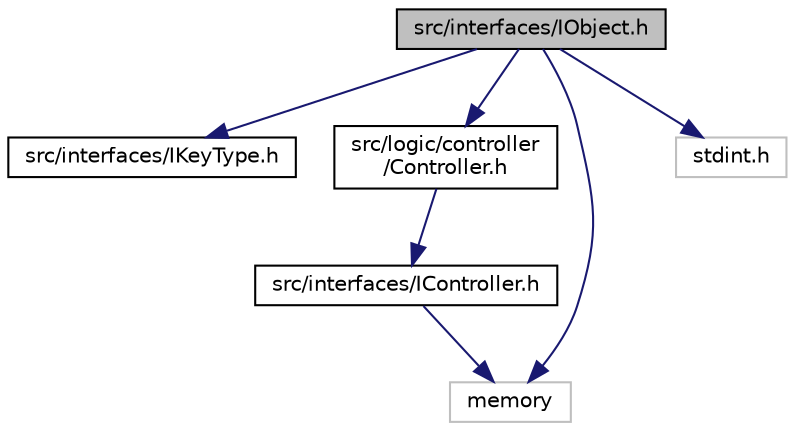 digraph "src/interfaces/IObject.h"
{
  edge [fontname="Helvetica",fontsize="10",labelfontname="Helvetica",labelfontsize="10"];
  node [fontname="Helvetica",fontsize="10",shape=record];
  Node1 [label="src/interfaces/IObject.h",height=0.2,width=0.4,color="black", fillcolor="grey75", style="filled", fontcolor="black"];
  Node1 -> Node2 [color="midnightblue",fontsize="10",style="solid"];
  Node2 [label="src/interfaces/IKeyType.h",height=0.2,width=0.4,color="black", fillcolor="white", style="filled",URL="$_i_key_type_8h.html"];
  Node1 -> Node3 [color="midnightblue",fontsize="10",style="solid"];
  Node3 [label="src/logic/controller\l/Controller.h",height=0.2,width=0.4,color="black", fillcolor="white", style="filled",URL="$_controller_8h.html"];
  Node3 -> Node4 [color="midnightblue",fontsize="10",style="solid"];
  Node4 [label="src/interfaces/IController.h",height=0.2,width=0.4,color="black", fillcolor="white", style="filled",URL="$_i_controller_8h.html"];
  Node4 -> Node5 [color="midnightblue",fontsize="10",style="solid"];
  Node5 [label="memory",height=0.2,width=0.4,color="grey75", fillcolor="white", style="filled"];
  Node1 -> Node6 [color="midnightblue",fontsize="10",style="solid"];
  Node6 [label="stdint.h",height=0.2,width=0.4,color="grey75", fillcolor="white", style="filled"];
  Node1 -> Node5 [color="midnightblue",fontsize="10",style="solid"];
}
